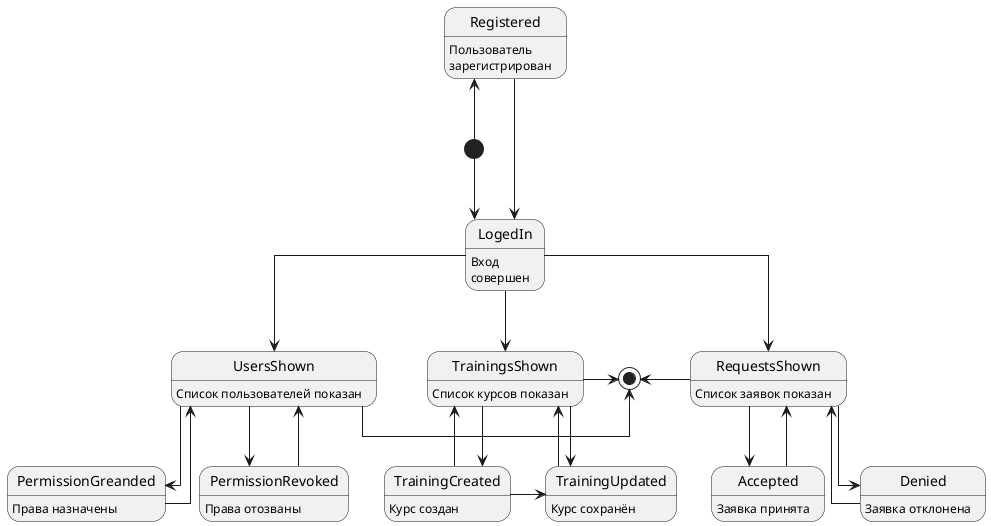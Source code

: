 @startuml "States of a manager"
skinparam linetype ortho


[*] -u-> Registered
[*] --> LogedIn
Registered --> LogedIn
LogedIn --> RequestsShown
LogedIn --> UsersShown
LogedIn --> TrainingsShown

RequestsShown --> Accepted
Accepted --> RequestsShown
RequestsShown --> Denied
Denied --> RequestsShown

UsersShown --> PermissionGreanded
PermissionGreanded --> UsersShown
UsersShown --> PermissionRevoked
PermissionRevoked --> UsersShown

TrainingsShown --> TrainingCreated
TrainingsShown --> TrainingUpdated
TrainingCreated -r-> TrainingUpdated
TrainingUpdated --> TrainingsShown
TrainingCreated --> TrainingsShown

RequestsShown -l-> [*]
UsersShown -r-> [*]
TrainingsShown -r-> [*]

LogedIn: Вход\nсовершен
Registered: Пользователь\nзарегистрирован

UsersShown: Список пользователей показан
TrainingsShown: Список курсов показан
RequestsShown: Список заявок показан
PermissionGreanded: Права назначены
PermissionRevoked: Права отозваны
TrainingUpdated: Курс сохранён
TrainingCreated: Курс создан
Accepted: Заявка принята
Denied: Заявка отклонена 

@enduml
